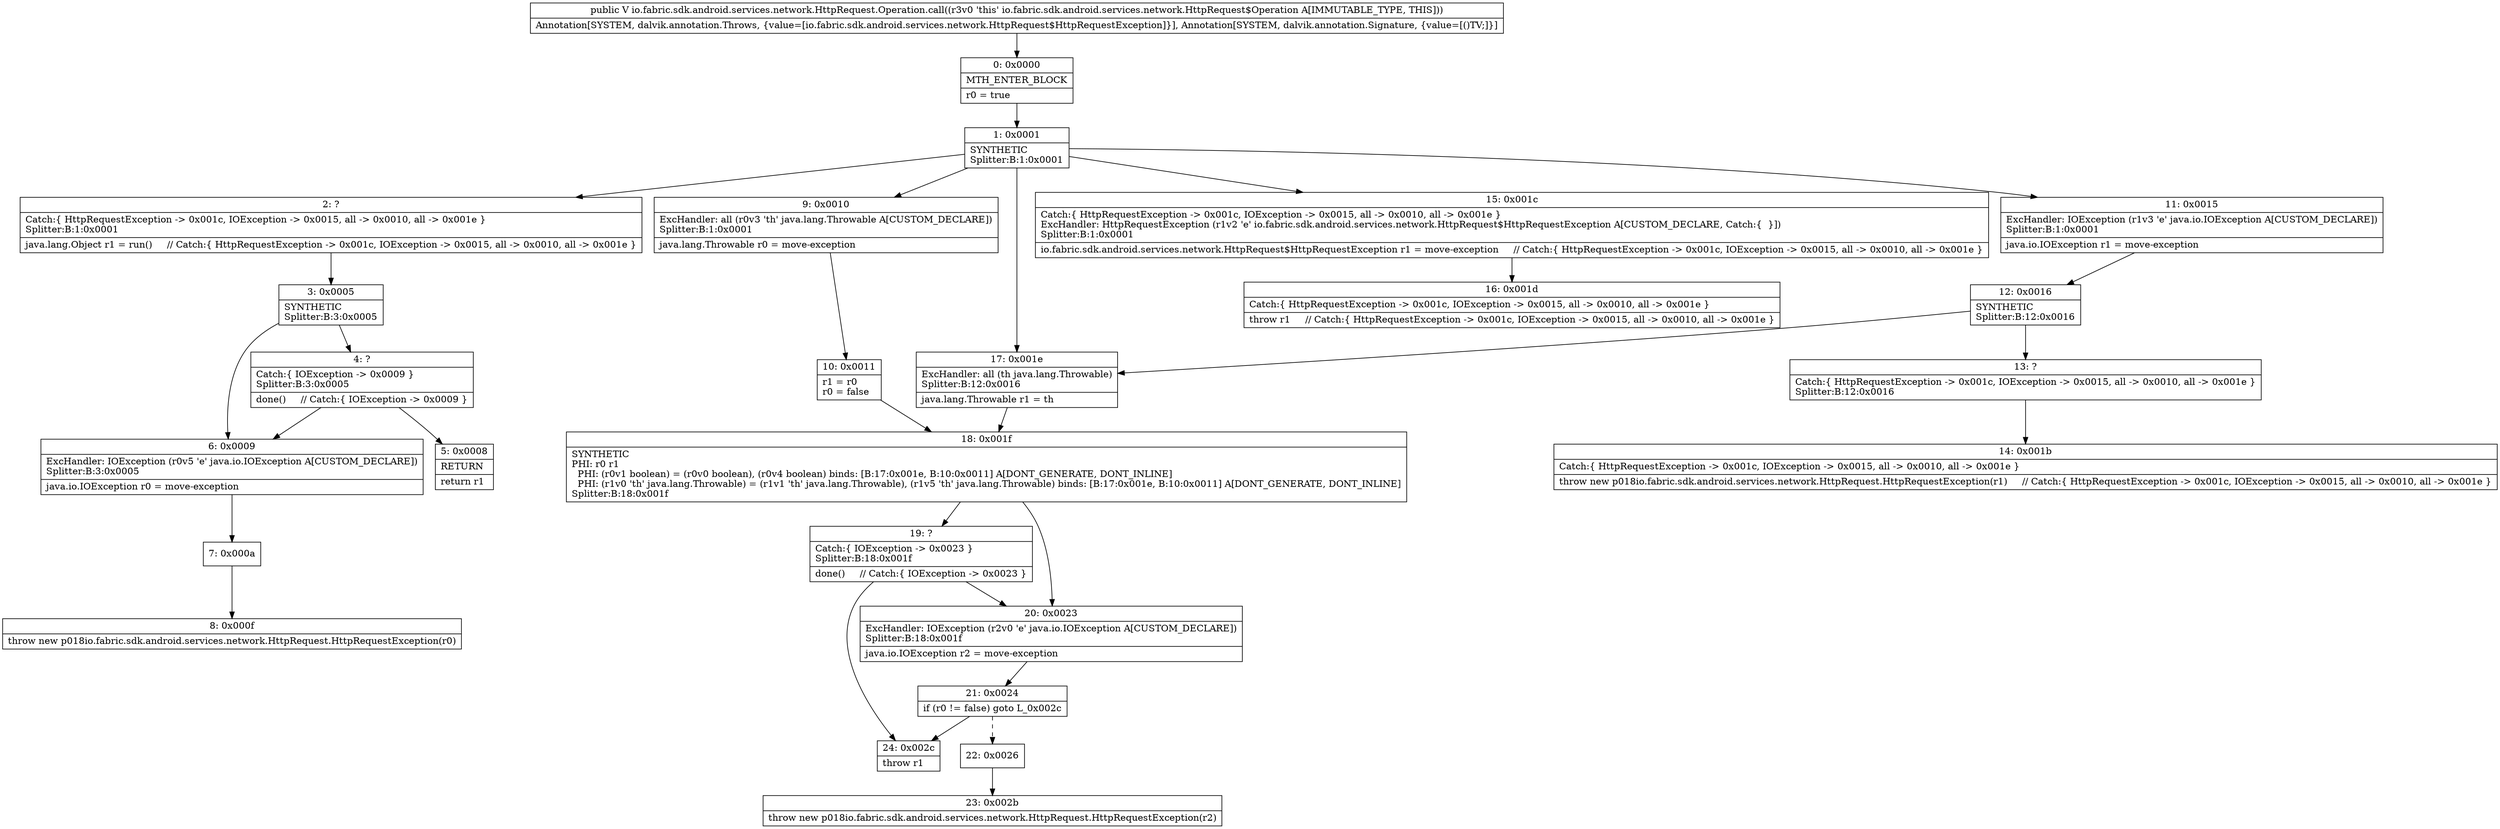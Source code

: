 digraph "CFG forio.fabric.sdk.android.services.network.HttpRequest.Operation.call()Ljava\/lang\/Object;" {
Node_0 [shape=record,label="{0\:\ 0x0000|MTH_ENTER_BLOCK\l|r0 = true\l}"];
Node_1 [shape=record,label="{1\:\ 0x0001|SYNTHETIC\lSplitter:B:1:0x0001\l}"];
Node_2 [shape=record,label="{2\:\ ?|Catch:\{ HttpRequestException \-\> 0x001c, IOException \-\> 0x0015, all \-\> 0x0010, all \-\> 0x001e \}\lSplitter:B:1:0x0001\l|java.lang.Object r1 = run()     \/\/ Catch:\{ HttpRequestException \-\> 0x001c, IOException \-\> 0x0015, all \-\> 0x0010, all \-\> 0x001e \}\l}"];
Node_3 [shape=record,label="{3\:\ 0x0005|SYNTHETIC\lSplitter:B:3:0x0005\l}"];
Node_4 [shape=record,label="{4\:\ ?|Catch:\{ IOException \-\> 0x0009 \}\lSplitter:B:3:0x0005\l|done()     \/\/ Catch:\{ IOException \-\> 0x0009 \}\l}"];
Node_5 [shape=record,label="{5\:\ 0x0008|RETURN\l|return r1\l}"];
Node_6 [shape=record,label="{6\:\ 0x0009|ExcHandler: IOException (r0v5 'e' java.io.IOException A[CUSTOM_DECLARE])\lSplitter:B:3:0x0005\l|java.io.IOException r0 = move\-exception\l}"];
Node_7 [shape=record,label="{7\:\ 0x000a}"];
Node_8 [shape=record,label="{8\:\ 0x000f|throw new p018io.fabric.sdk.android.services.network.HttpRequest.HttpRequestException(r0)\l}"];
Node_9 [shape=record,label="{9\:\ 0x0010|ExcHandler: all (r0v3 'th' java.lang.Throwable A[CUSTOM_DECLARE])\lSplitter:B:1:0x0001\l|java.lang.Throwable r0 = move\-exception\l}"];
Node_10 [shape=record,label="{10\:\ 0x0011|r1 = r0\lr0 = false\l}"];
Node_11 [shape=record,label="{11\:\ 0x0015|ExcHandler: IOException (r1v3 'e' java.io.IOException A[CUSTOM_DECLARE])\lSplitter:B:1:0x0001\l|java.io.IOException r1 = move\-exception\l}"];
Node_12 [shape=record,label="{12\:\ 0x0016|SYNTHETIC\lSplitter:B:12:0x0016\l}"];
Node_13 [shape=record,label="{13\:\ ?|Catch:\{ HttpRequestException \-\> 0x001c, IOException \-\> 0x0015, all \-\> 0x0010, all \-\> 0x001e \}\lSplitter:B:12:0x0016\l}"];
Node_14 [shape=record,label="{14\:\ 0x001b|Catch:\{ HttpRequestException \-\> 0x001c, IOException \-\> 0x0015, all \-\> 0x0010, all \-\> 0x001e \}\l|throw new p018io.fabric.sdk.android.services.network.HttpRequest.HttpRequestException(r1)     \/\/ Catch:\{ HttpRequestException \-\> 0x001c, IOException \-\> 0x0015, all \-\> 0x0010, all \-\> 0x001e \}\l}"];
Node_15 [shape=record,label="{15\:\ 0x001c|Catch:\{ HttpRequestException \-\> 0x001c, IOException \-\> 0x0015, all \-\> 0x0010, all \-\> 0x001e \}\lExcHandler: HttpRequestException (r1v2 'e' io.fabric.sdk.android.services.network.HttpRequest$HttpRequestException A[CUSTOM_DECLARE, Catch:\{  \}])\lSplitter:B:1:0x0001\l|io.fabric.sdk.android.services.network.HttpRequest$HttpRequestException r1 = move\-exception     \/\/ Catch:\{ HttpRequestException \-\> 0x001c, IOException \-\> 0x0015, all \-\> 0x0010, all \-\> 0x001e \}\l}"];
Node_16 [shape=record,label="{16\:\ 0x001d|Catch:\{ HttpRequestException \-\> 0x001c, IOException \-\> 0x0015, all \-\> 0x0010, all \-\> 0x001e \}\l|throw r1     \/\/ Catch:\{ HttpRequestException \-\> 0x001c, IOException \-\> 0x0015, all \-\> 0x0010, all \-\> 0x001e \}\l}"];
Node_17 [shape=record,label="{17\:\ 0x001e|ExcHandler: all (th java.lang.Throwable)\lSplitter:B:12:0x0016\l|java.lang.Throwable r1 = th\l}"];
Node_18 [shape=record,label="{18\:\ 0x001f|SYNTHETIC\lPHI: r0 r1 \l  PHI: (r0v1 boolean) = (r0v0 boolean), (r0v4 boolean) binds: [B:17:0x001e, B:10:0x0011] A[DONT_GENERATE, DONT_INLINE]\l  PHI: (r1v0 'th' java.lang.Throwable) = (r1v1 'th' java.lang.Throwable), (r1v5 'th' java.lang.Throwable) binds: [B:17:0x001e, B:10:0x0011] A[DONT_GENERATE, DONT_INLINE]\lSplitter:B:18:0x001f\l}"];
Node_19 [shape=record,label="{19\:\ ?|Catch:\{ IOException \-\> 0x0023 \}\lSplitter:B:18:0x001f\l|done()     \/\/ Catch:\{ IOException \-\> 0x0023 \}\l}"];
Node_20 [shape=record,label="{20\:\ 0x0023|ExcHandler: IOException (r2v0 'e' java.io.IOException A[CUSTOM_DECLARE])\lSplitter:B:18:0x001f\l|java.io.IOException r2 = move\-exception\l}"];
Node_21 [shape=record,label="{21\:\ 0x0024|if (r0 != false) goto L_0x002c\l}"];
Node_22 [shape=record,label="{22\:\ 0x0026}"];
Node_23 [shape=record,label="{23\:\ 0x002b|throw new p018io.fabric.sdk.android.services.network.HttpRequest.HttpRequestException(r2)\l}"];
Node_24 [shape=record,label="{24\:\ 0x002c|throw r1\l}"];
MethodNode[shape=record,label="{public V io.fabric.sdk.android.services.network.HttpRequest.Operation.call((r3v0 'this' io.fabric.sdk.android.services.network.HttpRequest$Operation A[IMMUTABLE_TYPE, THIS]))  | Annotation[SYSTEM, dalvik.annotation.Throws, \{value=[io.fabric.sdk.android.services.network.HttpRequest$HttpRequestException]\}], Annotation[SYSTEM, dalvik.annotation.Signature, \{value=[()TV;]\}]\l}"];
MethodNode -> Node_0;
Node_0 -> Node_1;
Node_1 -> Node_2;
Node_1 -> Node_15;
Node_1 -> Node_11;
Node_1 -> Node_9;
Node_1 -> Node_17;
Node_2 -> Node_3;
Node_3 -> Node_4;
Node_3 -> Node_6;
Node_4 -> Node_5;
Node_4 -> Node_6;
Node_6 -> Node_7;
Node_7 -> Node_8;
Node_9 -> Node_10;
Node_10 -> Node_18;
Node_11 -> Node_12;
Node_12 -> Node_13;
Node_12 -> Node_17;
Node_13 -> Node_14;
Node_15 -> Node_16;
Node_17 -> Node_18;
Node_18 -> Node_19;
Node_18 -> Node_20;
Node_19 -> Node_20;
Node_19 -> Node_24;
Node_20 -> Node_21;
Node_21 -> Node_22[style=dashed];
Node_21 -> Node_24;
Node_22 -> Node_23;
}

